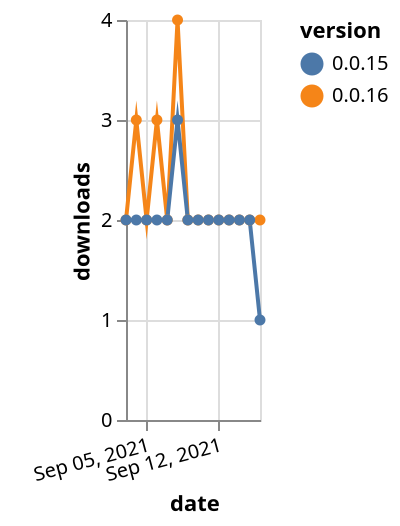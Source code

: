 {"$schema": "https://vega.github.io/schema/vega-lite/v5.json", "description": "A simple bar chart with embedded data.", "data": {"values": [{"date": "2021-09-03", "total": 1604, "delta": 2, "version": "0.0.16"}, {"date": "2021-09-04", "total": 1607, "delta": 3, "version": "0.0.16"}, {"date": "2021-09-05", "total": 1609, "delta": 2, "version": "0.0.16"}, {"date": "2021-09-06", "total": 1612, "delta": 3, "version": "0.0.16"}, {"date": "2021-09-07", "total": 1614, "delta": 2, "version": "0.0.16"}, {"date": "2021-09-08", "total": 1618, "delta": 4, "version": "0.0.16"}, {"date": "2021-09-09", "total": 1620, "delta": 2, "version": "0.0.16"}, {"date": "2021-09-10", "total": 1622, "delta": 2, "version": "0.0.16"}, {"date": "2021-09-11", "total": 1624, "delta": 2, "version": "0.0.16"}, {"date": "2021-09-12", "total": 1626, "delta": 2, "version": "0.0.16"}, {"date": "2021-09-13", "total": 1628, "delta": 2, "version": "0.0.16"}, {"date": "2021-09-14", "total": 1630, "delta": 2, "version": "0.0.16"}, {"date": "2021-09-15", "total": 1632, "delta": 2, "version": "0.0.16"}, {"date": "2021-09-16", "total": 1634, "delta": 2, "version": "0.0.16"}, {"date": "2021-09-03", "total": 2365, "delta": 2, "version": "0.0.15"}, {"date": "2021-09-04", "total": 2367, "delta": 2, "version": "0.0.15"}, {"date": "2021-09-05", "total": 2369, "delta": 2, "version": "0.0.15"}, {"date": "2021-09-06", "total": 2371, "delta": 2, "version": "0.0.15"}, {"date": "2021-09-07", "total": 2373, "delta": 2, "version": "0.0.15"}, {"date": "2021-09-08", "total": 2376, "delta": 3, "version": "0.0.15"}, {"date": "2021-09-09", "total": 2378, "delta": 2, "version": "0.0.15"}, {"date": "2021-09-10", "total": 2380, "delta": 2, "version": "0.0.15"}, {"date": "2021-09-11", "total": 2382, "delta": 2, "version": "0.0.15"}, {"date": "2021-09-12", "total": 2384, "delta": 2, "version": "0.0.15"}, {"date": "2021-09-13", "total": 2386, "delta": 2, "version": "0.0.15"}, {"date": "2021-09-14", "total": 2388, "delta": 2, "version": "0.0.15"}, {"date": "2021-09-15", "total": 2390, "delta": 2, "version": "0.0.15"}, {"date": "2021-09-16", "total": 2391, "delta": 1, "version": "0.0.15"}]}, "width": "container", "mark": {"type": "line", "point": {"filled": true}}, "encoding": {"x": {"field": "date", "type": "temporal", "timeUnit": "yearmonthdate", "title": "date", "axis": {"labelAngle": -15}}, "y": {"field": "delta", "type": "quantitative", "title": "downloads"}, "color": {"field": "version", "type": "nominal"}, "tooltip": {"field": "delta"}}}